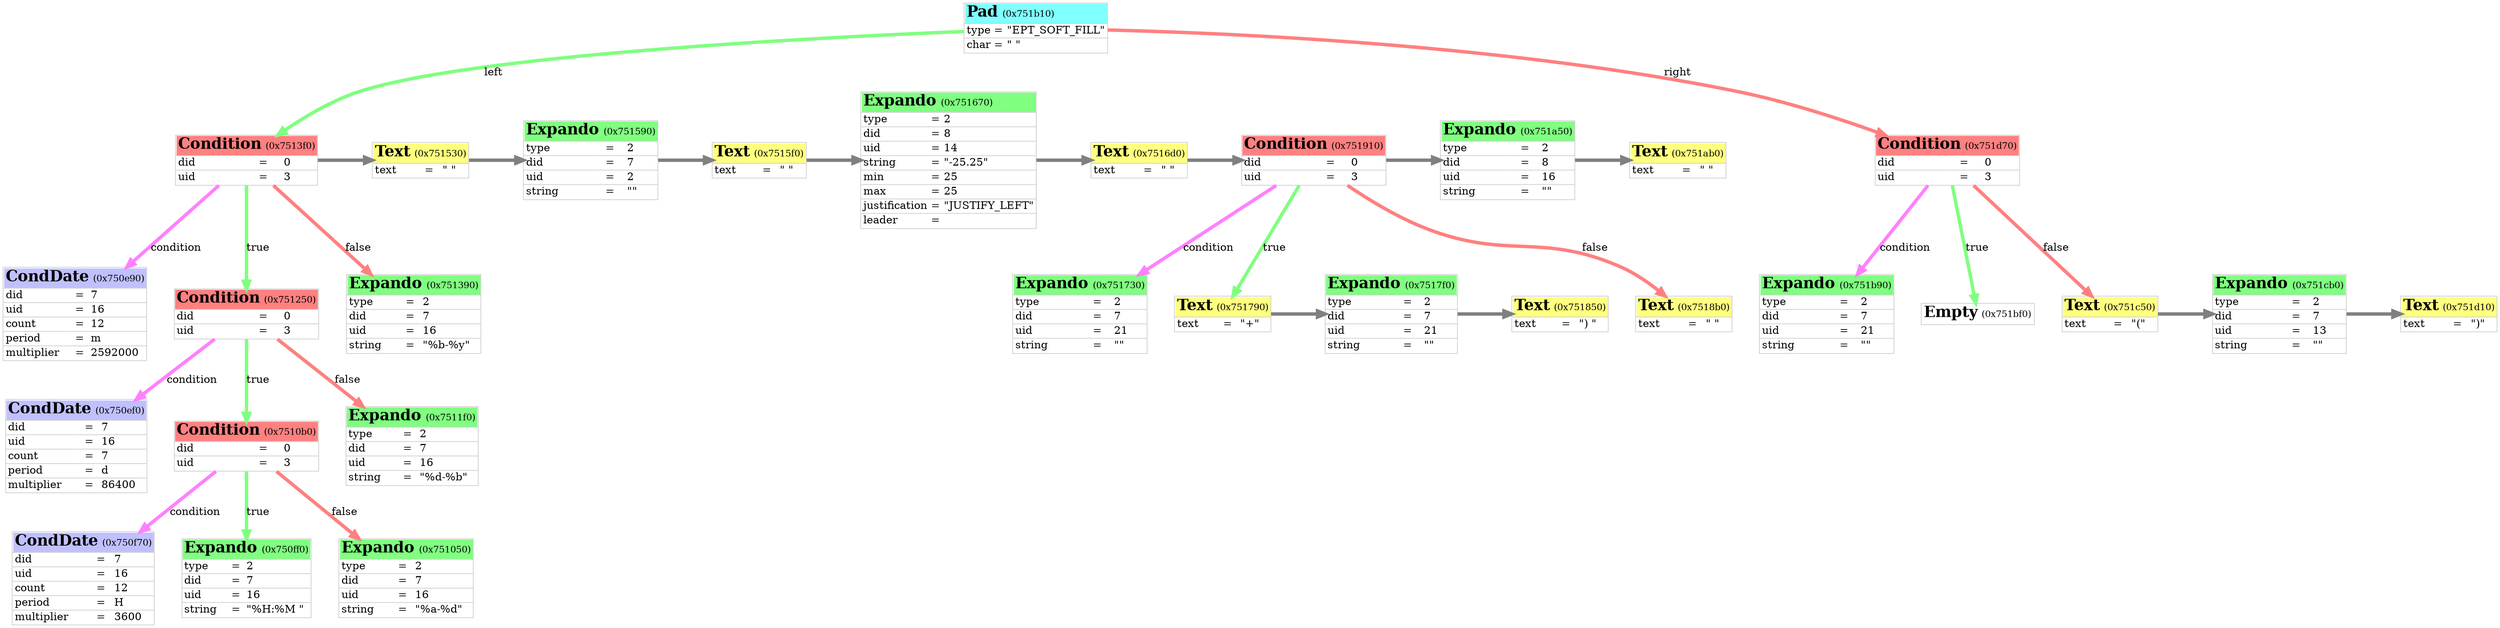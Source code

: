 digraph neomutt
{

	graph [
		rankdir="TB"
		nodesep="0.5"
		ranksep="0.5"
	];

	node [
		shape="plain"
	];

	edge [
		penwidth="4.5"
		arrowsize="1.0"
		color="#c0c0c0"
	];

	obj_0x751b10 [
		label=<<table cellspacing="0" border="1" rows="*" color="#d0d0d0">
		<tr>
			<td border="0" align="left" bgcolor="#80ffff" port="top" colspan="3"><font color="#000000" point-size="20"><b>Pad</b></font> <font point-size="12">(0x751b10)</font></td>
		</tr>
		<tr>
			<td border="0" align="left">type</td>
			<td border="0">=</td>
			<td border="0" align="left">"EPT_SOFT_FILL"</td>
		</tr>
		<tr>
			<td border="0" align="left">char</td>
			<td border="0">=</td>
			<td border="0" align="left">" "</td>
		</tr>
		</table>>
	];

	obj_0x7513f0 [
		label=<<table cellspacing="0" border="1" rows="*" color="#d0d0d0">
		<tr>
			<td border="0" align="left" bgcolor="#ff8080" port="top" colspan="3"><font color="#000000" point-size="20"><b>Condition</b></font> <font point-size="12">(0x7513f0)</font></td>
		</tr>
		<tr>
			<td border="0" align="left">did</td>
			<td border="0">=</td>
			<td border="0" align="left">0</td>
		</tr>
		<tr>
			<td border="0" align="left">uid</td>
			<td border="0">=</td>
			<td border="0" align="left">3</td>
		</tr>
		</table>>
	];

	obj_0x750e90 [
		label=<<table cellspacing="0" border="1" rows="*" color="#d0d0d0">
		<tr>
			<td border="0" align="left" bgcolor="#c0c0ff" port="top" colspan="3"><font color="#000000" point-size="20"><b>CondDate</b></font> <font point-size="12">(0x750e90)</font></td>
		</tr>
		<tr>
			<td border="0" align="left">did</td>
			<td border="0">=</td>
			<td border="0" align="left">7</td>
		</tr>
		<tr>
			<td border="0" align="left">uid</td>
			<td border="0">=</td>
			<td border="0" align="left">16</td>
		</tr>
		<tr>
			<td border="0" align="left">count</td>
			<td border="0">=</td>
			<td border="0" align="left">12</td>
		</tr>
		<tr>
			<td border="0" align="left">period</td>
			<td border="0">=</td>
			<td border="0" align="left">m</td>
		</tr>
		<tr>
			<td border="0" align="left">multiplier</td>
			<td border="0">=</td>
			<td border="0" align="left">2592000</td>
		</tr>
		</table>>
	];

	obj_0x751250 [
		label=<<table cellspacing="0" border="1" rows="*" color="#d0d0d0">
		<tr>
			<td border="0" align="left" bgcolor="#ff8080" port="top" colspan="3"><font color="#000000" point-size="20"><b>Condition</b></font> <font point-size="12">(0x751250)</font></td>
		</tr>
		<tr>
			<td border="0" align="left">did</td>
			<td border="0">=</td>
			<td border="0" align="left">0</td>
		</tr>
		<tr>
			<td border="0" align="left">uid</td>
			<td border="0">=</td>
			<td border="0" align="left">3</td>
		</tr>
		</table>>
	];

	obj_0x750ef0 [
		label=<<table cellspacing="0" border="1" rows="*" color="#d0d0d0">
		<tr>
			<td border="0" align="left" bgcolor="#c0c0ff" port="top" colspan="3"><font color="#000000" point-size="20"><b>CondDate</b></font> <font point-size="12">(0x750ef0)</font></td>
		</tr>
		<tr>
			<td border="0" align="left">did</td>
			<td border="0">=</td>
			<td border="0" align="left">7</td>
		</tr>
		<tr>
			<td border="0" align="left">uid</td>
			<td border="0">=</td>
			<td border="0" align="left">16</td>
		</tr>
		<tr>
			<td border="0" align="left">count</td>
			<td border="0">=</td>
			<td border="0" align="left">7</td>
		</tr>
		<tr>
			<td border="0" align="left">period</td>
			<td border="0">=</td>
			<td border="0" align="left">d</td>
		</tr>
		<tr>
			<td border="0" align="left">multiplier</td>
			<td border="0">=</td>
			<td border="0" align="left">86400</td>
		</tr>
		</table>>
	];

	obj_0x7510b0 [
		label=<<table cellspacing="0" border="1" rows="*" color="#d0d0d0">
		<tr>
			<td border="0" align="left" bgcolor="#ff8080" port="top" colspan="3"><font color="#000000" point-size="20"><b>Condition</b></font> <font point-size="12">(0x7510b0)</font></td>
		</tr>
		<tr>
			<td border="0" align="left">did</td>
			<td border="0">=</td>
			<td border="0" align="left">0</td>
		</tr>
		<tr>
			<td border="0" align="left">uid</td>
			<td border="0">=</td>
			<td border="0" align="left">3</td>
		</tr>
		</table>>
	];

	obj_0x750f70 [
		label=<<table cellspacing="0" border="1" rows="*" color="#d0d0d0">
		<tr>
			<td border="0" align="left" bgcolor="#c0c0ff" port="top" colspan="3"><font color="#000000" point-size="20"><b>CondDate</b></font> <font point-size="12">(0x750f70)</font></td>
		</tr>
		<tr>
			<td border="0" align="left">did</td>
			<td border="0">=</td>
			<td border="0" align="left">7</td>
		</tr>
		<tr>
			<td border="0" align="left">uid</td>
			<td border="0">=</td>
			<td border="0" align="left">16</td>
		</tr>
		<tr>
			<td border="0" align="left">count</td>
			<td border="0">=</td>
			<td border="0" align="left">12</td>
		</tr>
		<tr>
			<td border="0" align="left">period</td>
			<td border="0">=</td>
			<td border="0" align="left">H</td>
		</tr>
		<tr>
			<td border="0" align="left">multiplier</td>
			<td border="0">=</td>
			<td border="0" align="left">3600</td>
		</tr>
		</table>>
	];

	obj_0x750ff0 [
		label=<<table cellspacing="0" border="1" rows="*" color="#d0d0d0">
		<tr>
			<td border="0" align="left" bgcolor="#80ff80" port="top" colspan="3"><font color="#000000" point-size="20"><b>Expando</b></font> <font point-size="12">(0x750ff0)</font></td>
		</tr>
		<tr>
			<td border="0" align="left">type</td>
			<td border="0">=</td>
			<td border="0" align="left">2</td>
		</tr>
		<tr>
			<td border="0" align="left">did</td>
			<td border="0">=</td>
			<td border="0" align="left">7</td>
		</tr>
		<tr>
			<td border="0" align="left">uid</td>
			<td border="0">=</td>
			<td border="0" align="left">16</td>
		</tr>
		<tr>
			<td border="0" align="left">string</td>
			<td border="0">=</td>
			<td border="0" align="left">"%H:%M "</td>
		</tr>
		</table>>
	];

	obj_0x751050 [
		label=<<table cellspacing="0" border="1" rows="*" color="#d0d0d0">
		<tr>
			<td border="0" align="left" bgcolor="#80ff80" port="top" colspan="3"><font color="#000000" point-size="20"><b>Expando</b></font> <font point-size="12">(0x751050)</font></td>
		</tr>
		<tr>
			<td border="0" align="left">type</td>
			<td border="0">=</td>
			<td border="0" align="left">2</td>
		</tr>
		<tr>
			<td border="0" align="left">did</td>
			<td border="0">=</td>
			<td border="0" align="left">7</td>
		</tr>
		<tr>
			<td border="0" align="left">uid</td>
			<td border="0">=</td>
			<td border="0" align="left">16</td>
		</tr>
		<tr>
			<td border="0" align="left">string</td>
			<td border="0">=</td>
			<td border="0" align="left">"%a-%d"</td>
		</tr>
		</table>>
	];

	obj_0x7511f0 [
		label=<<table cellspacing="0" border="1" rows="*" color="#d0d0d0">
		<tr>
			<td border="0" align="left" bgcolor="#80ff80" port="top" colspan="3"><font color="#000000" point-size="20"><b>Expando</b></font> <font point-size="12">(0x7511f0)</font></td>
		</tr>
		<tr>
			<td border="0" align="left">type</td>
			<td border="0">=</td>
			<td border="0" align="left">2</td>
		</tr>
		<tr>
			<td border="0" align="left">did</td>
			<td border="0">=</td>
			<td border="0" align="left">7</td>
		</tr>
		<tr>
			<td border="0" align="left">uid</td>
			<td border="0">=</td>
			<td border="0" align="left">16</td>
		</tr>
		<tr>
			<td border="0" align="left">string</td>
			<td border="0">=</td>
			<td border="0" align="left">"%d-%b"</td>
		</tr>
		</table>>
	];

	obj_0x751390 [
		label=<<table cellspacing="0" border="1" rows="*" color="#d0d0d0">
		<tr>
			<td border="0" align="left" bgcolor="#80ff80" port="top" colspan="3"><font color="#000000" point-size="20"><b>Expando</b></font> <font point-size="12">(0x751390)</font></td>
		</tr>
		<tr>
			<td border="0" align="left">type</td>
			<td border="0">=</td>
			<td border="0" align="left">2</td>
		</tr>
		<tr>
			<td border="0" align="left">did</td>
			<td border="0">=</td>
			<td border="0" align="left">7</td>
		</tr>
		<tr>
			<td border="0" align="left">uid</td>
			<td border="0">=</td>
			<td border="0" align="left">16</td>
		</tr>
		<tr>
			<td border="0" align="left">string</td>
			<td border="0">=</td>
			<td border="0" align="left">"%b-%y"</td>
		</tr>
		</table>>
	];

	obj_0x751530 [
		label=<<table cellspacing="0" border="1" rows="*" color="#d0d0d0">
		<tr>
			<td border="0" align="left" bgcolor="#ffff80" port="top" colspan="3"><font color="#000000" point-size="20"><b>Text</b></font> <font point-size="12">(0x751530)</font></td>
		</tr>
		<tr>
			<td border="0" align="left">text</td>
			<td border="0">=</td>
			<td border="0" align="left">" "</td>
		</tr>
		</table>>
	];

	obj_0x751590 [
		label=<<table cellspacing="0" border="1" rows="*" color="#d0d0d0">
		<tr>
			<td border="0" align="left" bgcolor="#80ff80" port="top" colspan="3"><font color="#000000" point-size="20"><b>Expando</b></font> <font point-size="12">(0x751590)</font></td>
		</tr>
		<tr>
			<td border="0" align="left">type</td>
			<td border="0">=</td>
			<td border="0" align="left">2</td>
		</tr>
		<tr>
			<td border="0" align="left">did</td>
			<td border="0">=</td>
			<td border="0" align="left">7</td>
		</tr>
		<tr>
			<td border="0" align="left">uid</td>
			<td border="0">=</td>
			<td border="0" align="left">2</td>
		</tr>
		<tr>
			<td border="0" align="left">string</td>
			<td border="0">=</td>
			<td border="0" align="left">""</td>
		</tr>
		</table>>
	];

	obj_0x7515f0 [
		label=<<table cellspacing="0" border="1" rows="*" color="#d0d0d0">
		<tr>
			<td border="0" align="left" bgcolor="#ffff80" port="top" colspan="3"><font color="#000000" point-size="20"><b>Text</b></font> <font point-size="12">(0x7515f0)</font></td>
		</tr>
		<tr>
			<td border="0" align="left">text</td>
			<td border="0">=</td>
			<td border="0" align="left">" "</td>
		</tr>
		</table>>
	];

	obj_0x751670 [
		label=<<table cellspacing="0" border="1" rows="*" color="#d0d0d0">
		<tr>
			<td border="0" align="left" bgcolor="#80ff80" port="top" colspan="3"><font color="#000000" point-size="20"><b>Expando</b></font> <font point-size="12">(0x751670)</font></td>
		</tr>
		<tr>
			<td border="0" align="left">type</td>
			<td border="0">=</td>
			<td border="0" align="left">2</td>
		</tr>
		<tr>
			<td border="0" align="left">did</td>
			<td border="0">=</td>
			<td border="0" align="left">8</td>
		</tr>
		<tr>
			<td border="0" align="left">uid</td>
			<td border="0">=</td>
			<td border="0" align="left">14</td>
		</tr>
		<tr>
			<td border="0" align="left">string</td>
			<td border="0">=</td>
			<td border="0" align="left">"-25.25"</td>
		</tr>
		<tr>
			<td border="0" align="left">min</td>
			<td border="0">=</td>
			<td border="0" align="left">25</td>
		</tr>
		<tr>
			<td border="0" align="left">max</td>
			<td border="0">=</td>
			<td border="0" align="left">25</td>
		</tr>
		<tr>
			<td border="0" align="left">justification</td>
			<td border="0">=</td>
			<td border="0" align="left">"JUSTIFY_LEFT"</td>
		</tr>
		<tr>
			<td border="0" align="left">leader</td>
			<td border="0">=</td>
			<td border="0" align="left"> </td>
		</tr>
		</table>>
	];

	obj_0x7516d0 [
		label=<<table cellspacing="0" border="1" rows="*" color="#d0d0d0">
		<tr>
			<td border="0" align="left" bgcolor="#ffff80" port="top" colspan="3"><font color="#000000" point-size="20"><b>Text</b></font> <font point-size="12">(0x7516d0)</font></td>
		</tr>
		<tr>
			<td border="0" align="left">text</td>
			<td border="0">=</td>
			<td border="0" align="left">" "</td>
		</tr>
		</table>>
	];

	obj_0x751910 [
		label=<<table cellspacing="0" border="1" rows="*" color="#d0d0d0">
		<tr>
			<td border="0" align="left" bgcolor="#ff8080" port="top" colspan="3"><font color="#000000" point-size="20"><b>Condition</b></font> <font point-size="12">(0x751910)</font></td>
		</tr>
		<tr>
			<td border="0" align="left">did</td>
			<td border="0">=</td>
			<td border="0" align="left">0</td>
		</tr>
		<tr>
			<td border="0" align="left">uid</td>
			<td border="0">=</td>
			<td border="0" align="left">3</td>
		</tr>
		</table>>
	];

	obj_0x751730 [
		label=<<table cellspacing="0" border="1" rows="*" color="#d0d0d0">
		<tr>
			<td border="0" align="left" bgcolor="#80ff80" port="top" colspan="3"><font color="#000000" point-size="20"><b>Expando</b></font> <font point-size="12">(0x751730)</font></td>
		</tr>
		<tr>
			<td border="0" align="left">type</td>
			<td border="0">=</td>
			<td border="0" align="left">2</td>
		</tr>
		<tr>
			<td border="0" align="left">did</td>
			<td border="0">=</td>
			<td border="0" align="left">7</td>
		</tr>
		<tr>
			<td border="0" align="left">uid</td>
			<td border="0">=</td>
			<td border="0" align="left">21</td>
		</tr>
		<tr>
			<td border="0" align="left">string</td>
			<td border="0">=</td>
			<td border="0" align="left">""</td>
		</tr>
		</table>>
	];

	obj_0x751790 [
		label=<<table cellspacing="0" border="1" rows="*" color="#d0d0d0">
		<tr>
			<td border="0" align="left" bgcolor="#ffff80" port="top" colspan="3"><font color="#000000" point-size="20"><b>Text</b></font> <font point-size="12">(0x751790)</font></td>
		</tr>
		<tr>
			<td border="0" align="left">text</td>
			<td border="0">=</td>
			<td border="0" align="left">"+"</td>
		</tr>
		</table>>
	];

	obj_0x7517f0 [
		label=<<table cellspacing="0" border="1" rows="*" color="#d0d0d0">
		<tr>
			<td border="0" align="left" bgcolor="#80ff80" port="top" colspan="3"><font color="#000000" point-size="20"><b>Expando</b></font> <font point-size="12">(0x7517f0)</font></td>
		</tr>
		<tr>
			<td border="0" align="left">type</td>
			<td border="0">=</td>
			<td border="0" align="left">2</td>
		</tr>
		<tr>
			<td border="0" align="left">did</td>
			<td border="0">=</td>
			<td border="0" align="left">7</td>
		</tr>
		<tr>
			<td border="0" align="left">uid</td>
			<td border="0">=</td>
			<td border="0" align="left">21</td>
		</tr>
		<tr>
			<td border="0" align="left">string</td>
			<td border="0">=</td>
			<td border="0" align="left">""</td>
		</tr>
		</table>>
	];

	obj_0x751850 [
		label=<<table cellspacing="0" border="1" rows="*" color="#d0d0d0">
		<tr>
			<td border="0" align="left" bgcolor="#ffff80" port="top" colspan="3"><font color="#000000" point-size="20"><b>Text</b></font> <font point-size="12">(0x751850)</font></td>
		</tr>
		<tr>
			<td border="0" align="left">text</td>
			<td border="0">=</td>
			<td border="0" align="left">") "</td>
		</tr>
		</table>>
	];

	obj_0x7518b0 [
		label=<<table cellspacing="0" border="1" rows="*" color="#d0d0d0">
		<tr>
			<td border="0" align="left" bgcolor="#ffff80" port="top" colspan="3"><font color="#000000" point-size="20"><b>Text</b></font> <font point-size="12">(0x7518b0)</font></td>
		</tr>
		<tr>
			<td border="0" align="left">text</td>
			<td border="0">=</td>
			<td border="0" align="left">" "</td>
		</tr>
		</table>>
	];

	obj_0x751a50 [
		label=<<table cellspacing="0" border="1" rows="*" color="#d0d0d0">
		<tr>
			<td border="0" align="left" bgcolor="#80ff80" port="top" colspan="3"><font color="#000000" point-size="20"><b>Expando</b></font> <font point-size="12">(0x751a50)</font></td>
		</tr>
		<tr>
			<td border="0" align="left">type</td>
			<td border="0">=</td>
			<td border="0" align="left">2</td>
		</tr>
		<tr>
			<td border="0" align="left">did</td>
			<td border="0">=</td>
			<td border="0" align="left">8</td>
		</tr>
		<tr>
			<td border="0" align="left">uid</td>
			<td border="0">=</td>
			<td border="0" align="left">16</td>
		</tr>
		<tr>
			<td border="0" align="left">string</td>
			<td border="0">=</td>
			<td border="0" align="left">""</td>
		</tr>
		</table>>
	];

	obj_0x751ab0 [
		label=<<table cellspacing="0" border="1" rows="*" color="#d0d0d0">
		<tr>
			<td border="0" align="left" bgcolor="#ffff80" port="top" colspan="3"><font color="#000000" point-size="20"><b>Text</b></font> <font point-size="12">(0x751ab0)</font></td>
		</tr>
		<tr>
			<td border="0" align="left">text</td>
			<td border="0">=</td>
			<td border="0" align="left">" "</td>
		</tr>
		</table>>
	];

	obj_0x751d70 [
		label=<<table cellspacing="0" border="1" rows="*" color="#d0d0d0">
		<tr>
			<td border="0" align="left" bgcolor="#ff8080" port="top" colspan="3"><font color="#000000" point-size="20"><b>Condition</b></font> <font point-size="12">(0x751d70)</font></td>
		</tr>
		<tr>
			<td border="0" align="left">did</td>
			<td border="0">=</td>
			<td border="0" align="left">0</td>
		</tr>
		<tr>
			<td border="0" align="left">uid</td>
			<td border="0">=</td>
			<td border="0" align="left">3</td>
		</tr>
		</table>>
	];

	obj_0x751b90 [
		label=<<table cellspacing="0" border="1" rows="*" color="#d0d0d0">
		<tr>
			<td border="0" align="left" bgcolor="#80ff80" port="top" colspan="3"><font color="#000000" point-size="20"><b>Expando</b></font> <font point-size="12">(0x751b90)</font></td>
		</tr>
		<tr>
			<td border="0" align="left">type</td>
			<td border="0">=</td>
			<td border="0" align="left">2</td>
		</tr>
		<tr>
			<td border="0" align="left">did</td>
			<td border="0">=</td>
			<td border="0" align="left">7</td>
		</tr>
		<tr>
			<td border="0" align="left">uid</td>
			<td border="0">=</td>
			<td border="0" align="left">21</td>
		</tr>
		<tr>
			<td border="0" align="left">string</td>
			<td border="0">=</td>
			<td border="0" align="left">""</td>
		</tr>
		</table>>
	];

	obj_0x751bf0 [
		label=<<table cellspacing="0" border="1" rows="*" color="#d0d0d0">
		<tr>
			<td border="0" align="left" bgcolor="#ffffff" port="top" colspan="3"><font color="#000000" point-size="20"><b>Empty</b></font> <font point-size="12">(0x751bf0)</font></td>
		</tr>
		</table>>
	];

	obj_0x751c50 [
		label=<<table cellspacing="0" border="1" rows="*" color="#d0d0d0">
		<tr>
			<td border="0" align="left" bgcolor="#ffff80" port="top" colspan="3"><font color="#000000" point-size="20"><b>Text</b></font> <font point-size="12">(0x751c50)</font></td>
		</tr>
		<tr>
			<td border="0" align="left">text</td>
			<td border="0">=</td>
			<td border="0" align="left">"("</td>
		</tr>
		</table>>
	];

	obj_0x751cb0 [
		label=<<table cellspacing="0" border="1" rows="*" color="#d0d0d0">
		<tr>
			<td border="0" align="left" bgcolor="#80ff80" port="top" colspan="3"><font color="#000000" point-size="20"><b>Expando</b></font> <font point-size="12">(0x751cb0)</font></td>
		</tr>
		<tr>
			<td border="0" align="left">type</td>
			<td border="0">=</td>
			<td border="0" align="left">2</td>
		</tr>
		<tr>
			<td border="0" align="left">did</td>
			<td border="0">=</td>
			<td border="0" align="left">7</td>
		</tr>
		<tr>
			<td border="0" align="left">uid</td>
			<td border="0">=</td>
			<td border="0" align="left">13</td>
		</tr>
		<tr>
			<td border="0" align="left">string</td>
			<td border="0">=</td>
			<td border="0" align="left">""</td>
		</tr>
		</table>>
	];

	obj_0x751d10 [
		label=<<table cellspacing="0" border="1" rows="*" color="#d0d0d0">
		<tr>
			<td border="0" align="left" bgcolor="#ffff80" port="top" colspan="3"><font color="#000000" point-size="20"><b>Text</b></font> <font point-size="12">(0x751d10)</font></td>
		</tr>
		<tr>
			<td border="0" align="left">text</td>
			<td border="0">=</td>
			<td border="0" align="left">")"</td>
		</tr>
		</table>>
	];


	{ rank=same obj_0x750e90 };
	obj_0x7513f0 -> obj_0x750e90 [  edgetooltip="Condition->condition" label="condition" color="#ff80ff" ];
	{ rank=same obj_0x750ef0 };
	obj_0x751250 -> obj_0x750ef0 [  edgetooltip="Condition->condition" label="condition" color="#ff80ff" ];
	{ rank=same obj_0x750f70 };
	obj_0x7510b0 -> obj_0x750f70 [  edgetooltip="Condition->condition" label="condition" color="#ff80ff" ];
	{ rank=same obj_0x750ff0 };
	obj_0x7510b0 -> obj_0x750ff0 [  edgetooltip="Condition->true" label="true" color="#80ff80" ];
	{ rank=same obj_0x751050 };
	obj_0x7510b0 -> obj_0x751050 [  edgetooltip="Condition->false" label="false" color="#ff8080" ];
	{ rank=same obj_0x7510b0 };
	obj_0x751250 -> obj_0x7510b0 [  edgetooltip="Condition->true" label="true" color="#80ff80" ];
	{ rank=same obj_0x7511f0 };
	obj_0x751250 -> obj_0x7511f0 [  edgetooltip="Condition->false" label="false" color="#ff8080" ];
	{ rank=same obj_0x751250 };
	obj_0x7513f0 -> obj_0x751250 [  edgetooltip="Condition->true" label="true" color="#80ff80" ];
	{ rank=same obj_0x751390 };
	obj_0x7513f0 -> obj_0x751390 [  edgetooltip="Condition->false" label="false" color="#ff8080" ];
	obj_0x7513f0 -> obj_0x751530 [  edgetooltip="ExpandoNode->next"  color="#808080" ];
	obj_0x751530 -> obj_0x751590 [  edgetooltip="ExpandoNode->next"  color="#808080" ];
	obj_0x751590 -> obj_0x7515f0 [  edgetooltip="ExpandoNode->next"  color="#808080" ];
	obj_0x7515f0 -> obj_0x751670 [  edgetooltip="ExpandoNode->next"  color="#808080" ];
	obj_0x751670 -> obj_0x7516d0 [  edgetooltip="ExpandoNode->next"  color="#808080" ];
	{ rank=same obj_0x751730 };
	obj_0x751910 -> obj_0x751730 [  edgetooltip="Condition->condition" label="condition" color="#ff80ff" ];
	obj_0x751790 -> obj_0x7517f0 [  edgetooltip="ExpandoNode->next"  color="#808080" ];
	obj_0x7517f0 -> obj_0x751850 [  edgetooltip="ExpandoNode->next"  color="#808080" ];
	{ rank=same obj_0x751790 obj_0x7517f0 obj_0x751850 };
	obj_0x751910 -> obj_0x751790 [  edgetooltip="Condition->true" label="true" color="#80ff80" ];
	{ rank=same obj_0x7518b0 };
	obj_0x751910 -> obj_0x7518b0 [  edgetooltip="Condition->false" label="false" color="#ff8080" ];
	obj_0x7516d0 -> obj_0x751910 [  edgetooltip="ExpandoNode->next"  color="#808080" ];
	obj_0x751910 -> obj_0x751a50 [  edgetooltip="ExpandoNode->next"  color="#808080" ];
	obj_0x751a50 -> obj_0x751ab0 [  edgetooltip="ExpandoNode->next"  color="#808080" ];
	{ rank=same obj_0x7513f0 obj_0x751530 obj_0x751590 obj_0x7515f0 obj_0x751670 obj_0x7516d0 obj_0x751910 obj_0x751a50 obj_0x751ab0 };
	obj_0x751b10 -> obj_0x7513f0 [  edgetooltip="Pad->left" label="left" color="#80ff80" ];
	{ rank=same obj_0x751b90 };
	obj_0x751d70 -> obj_0x751b90 [  edgetooltip="Condition->condition" label="condition" color="#ff80ff" ];
	{ rank=same obj_0x751bf0 };
	obj_0x751d70 -> obj_0x751bf0 [  edgetooltip="Condition->true" label="true" color="#80ff80" ];
	obj_0x751c50 -> obj_0x751cb0 [  edgetooltip="ExpandoNode->next"  color="#808080" ];
	obj_0x751cb0 -> obj_0x751d10 [  edgetooltip="ExpandoNode->next"  color="#808080" ];
	{ rank=same obj_0x751c50 obj_0x751cb0 obj_0x751d10 };
	obj_0x751d70 -> obj_0x751c50 [  edgetooltip="Condition->false" label="false" color="#ff8080" ];
	{ rank=same obj_0x751d70 };
	obj_0x751b10 -> obj_0x751d70 [  edgetooltip="Pad->right" label="right" color="#ff8080" ];
	{ rank=same obj_0x751b10 };

}
